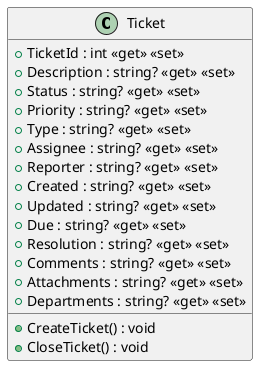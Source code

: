 @startuml
class Ticket {
    + TicketId : int <<get>> <<set>>
    + Description : string? <<get>> <<set>>
    + Status : string? <<get>> <<set>>
    + Priority : string? <<get>> <<set>>
    + Type : string? <<get>> <<set>>
    + Assignee : string? <<get>> <<set>>
    + Reporter : string? <<get>> <<set>>
    + Created : string? <<get>> <<set>>
    + Updated : string? <<get>> <<set>>
    + Due : string? <<get>> <<set>>
    + Resolution : string? <<get>> <<set>>
    + Comments : string? <<get>> <<set>>
    + Attachments : string? <<get>> <<set>>
    + Departments : string? <<get>> <<set>>
    + CreateTicket() : void
    + CloseTicket() : void
}
@enduml
